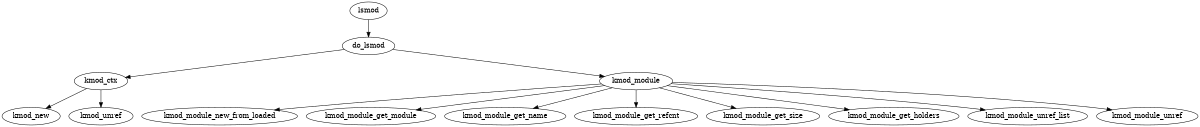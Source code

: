 digraph G {

	size="8, 8";  

	lsmod -> do_lsmod;

	do_lsmod -> kmod_ctx;
	do_lsmod -> kmod_module;

	kmod_ctx -> kmod_new;
	kmod_ctx -> kmod_unref;

	kmod_module -> kmod_module_new_from_loaded;

	kmod_module -> kmod_module_get_module;
	kmod_module -> kmod_module_get_name;
	kmod_module -> kmod_module_get_refcnt;
	kmod_module -> kmod_module_get_size;
	kmod_module -> kmod_module_get_holders;
	kmod_module -> kmod_module_unref_list;
	kmod_module -> kmod_module_unref;

}


